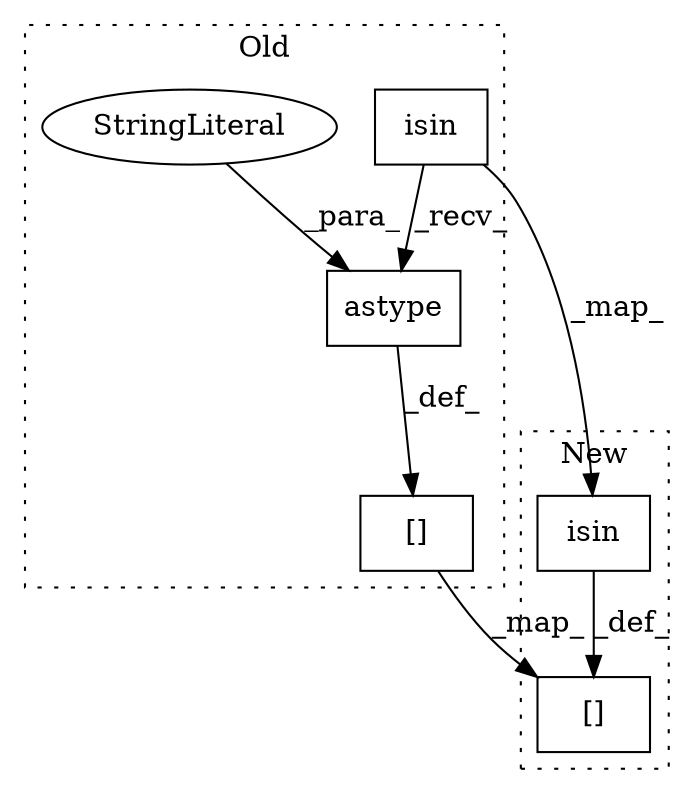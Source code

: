 digraph G {
subgraph cluster0 {
1 [label="isin" a="32" s="8405,8482" l="5,1" shape="box"];
3 [label="[]" a="2" s="8667,8742" l="23,2" shape="box"];
5 [label="astype" a="32" s="8484,8498" l="7,1" shape="box"];
6 [label="StringLiteral" a="45" s="8491" l="7" shape="ellipse"];
label = "Old";
style="dotted";
}
subgraph cluster1 {
2 [label="isin" a="32" s="8405,8482" l="5,1" shape="box"];
4 [label="[]" a="2" s="8651,8726" l="23,2" shape="box"];
label = "New";
style="dotted";
}
1 -> 2 [label="_map_"];
1 -> 5 [label="_recv_"];
2 -> 4 [label="_def_"];
3 -> 4 [label="_map_"];
5 -> 3 [label="_def_"];
6 -> 5 [label="_para_"];
}